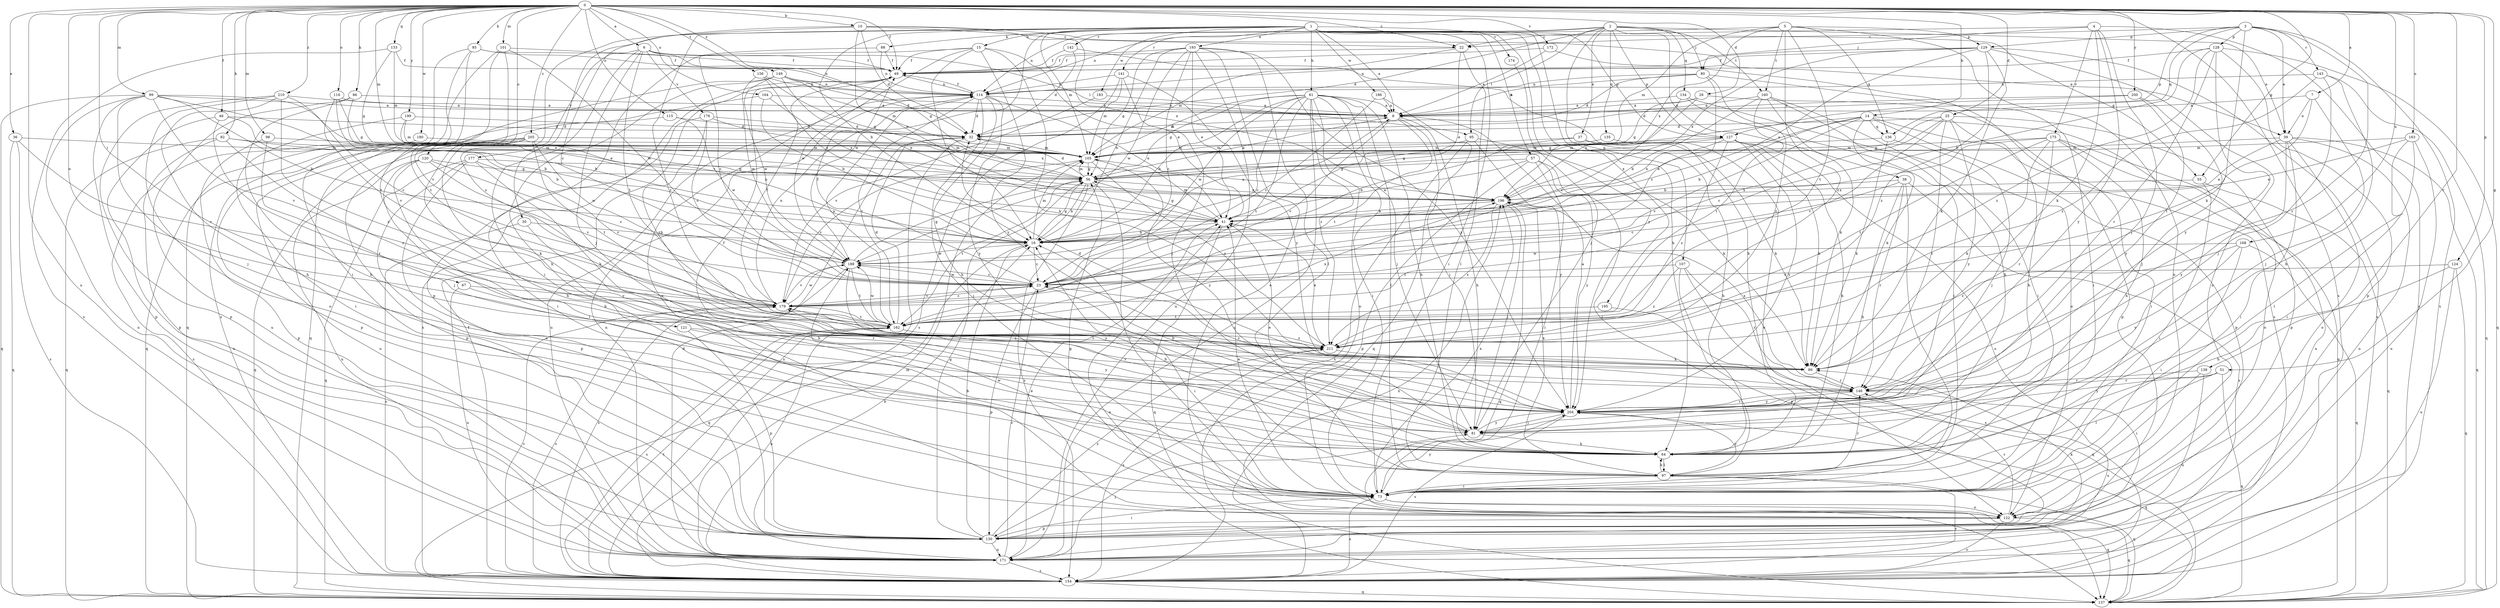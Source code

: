 strict digraph  {
0;
1;
2;
3;
4;
5;
6;
7;
8;
10;
14;
15;
16;
22;
23;
25;
28;
30;
32;
36;
37;
38;
39;
41;
46;
49;
51;
55;
56;
57;
61;
64;
67;
73;
80;
81;
82;
85;
86;
88;
89;
95;
97;
98;
99;
101;
105;
107;
114;
115;
116;
120;
121;
122;
124;
127;
128;
129;
130;
133;
134;
135;
136;
137;
138;
141;
142;
143;
146;
149;
154;
156;
160;
162;
163;
164;
168;
171;
172;
174;
175;
176;
177;
179;
180;
183;
186;
188;
193;
195;
196;
199;
200;
204;
205;
210;
211;
0 -> 6  [label=a];
0 -> 7  [label=a];
0 -> 10  [label=b];
0 -> 14  [label=b];
0 -> 22  [label=c];
0 -> 25  [label=d];
0 -> 28  [label=d];
0 -> 36  [label=e];
0 -> 46  [label=f];
0 -> 49  [label=f];
0 -> 51  [label=g];
0 -> 55  [label=g];
0 -> 67  [label=i];
0 -> 82  [label=k];
0 -> 85  [label=k];
0 -> 86  [label=k];
0 -> 98  [label=m];
0 -> 99  [label=m];
0 -> 101  [label=m];
0 -> 105  [label=m];
0 -> 115  [label=o];
0 -> 116  [label=o];
0 -> 120  [label=o];
0 -> 121  [label=o];
0 -> 124  [label=p];
0 -> 133  [label=q];
0 -> 138  [label=r];
0 -> 149  [label=s];
0 -> 154  [label=s];
0 -> 156  [label=t];
0 -> 163  [label=u];
0 -> 164  [label=u];
0 -> 168  [label=u];
0 -> 171  [label=u];
0 -> 172  [label=v];
0 -> 180  [label=w];
0 -> 199  [label=y];
0 -> 200  [label=y];
0 -> 205  [label=z];
0 -> 210  [label=z];
1 -> 8  [label=a];
1 -> 15  [label=b];
1 -> 16  [label=b];
1 -> 30  [label=d];
1 -> 55  [label=g];
1 -> 57  [label=h];
1 -> 61  [label=h];
1 -> 64  [label=h];
1 -> 73  [label=i];
1 -> 88  [label=k];
1 -> 105  [label=m];
1 -> 127  [label=p];
1 -> 141  [label=r];
1 -> 174  [label=v];
1 -> 183  [label=w];
1 -> 186  [label=w];
1 -> 188  [label=w];
1 -> 193  [label=x];
1 -> 195  [label=x];
1 -> 204  [label=y];
1 -> 211  [label=z];
2 -> 32  [label=d];
2 -> 37  [label=e];
2 -> 38  [label=e];
2 -> 39  [label=e];
2 -> 80  [label=j];
2 -> 95  [label=l];
2 -> 107  [label=n];
2 -> 114  [label=n];
2 -> 127  [label=p];
2 -> 134  [label=q];
2 -> 135  [label=q];
2 -> 142  [label=r];
2 -> 160  [label=t];
3 -> 22  [label=c];
3 -> 39  [label=e];
3 -> 89  [label=k];
3 -> 127  [label=p];
3 -> 128  [label=p];
3 -> 129  [label=p];
3 -> 136  [label=q];
3 -> 143  [label=r];
3 -> 146  [label=r];
3 -> 154  [label=s];
4 -> 22  [label=c];
4 -> 80  [label=j];
4 -> 81  [label=j];
4 -> 89  [label=k];
4 -> 154  [label=s];
4 -> 175  [label=v];
4 -> 204  [label=y];
5 -> 105  [label=m];
5 -> 114  [label=n];
5 -> 122  [label=o];
5 -> 129  [label=p];
5 -> 136  [label=q];
5 -> 160  [label=t];
5 -> 162  [label=t];
5 -> 196  [label=x];
5 -> 211  [label=z];
6 -> 49  [label=f];
6 -> 56  [label=g];
6 -> 73  [label=i];
6 -> 81  [label=j];
6 -> 95  [label=l];
6 -> 162  [label=t];
6 -> 176  [label=v];
6 -> 177  [label=v];
7 -> 8  [label=a];
7 -> 39  [label=e];
7 -> 81  [label=j];
7 -> 162  [label=t];
8 -> 32  [label=d];
8 -> 64  [label=h];
8 -> 81  [label=j];
8 -> 162  [label=t];
8 -> 179  [label=v];
10 -> 22  [label=c];
10 -> 23  [label=c];
10 -> 32  [label=d];
10 -> 39  [label=e];
10 -> 41  [label=e];
10 -> 196  [label=x];
10 -> 211  [label=z];
14 -> 16  [label=b];
14 -> 41  [label=e];
14 -> 56  [label=g];
14 -> 73  [label=i];
14 -> 89  [label=k];
14 -> 130  [label=p];
14 -> 136  [label=q];
14 -> 137  [label=q];
14 -> 179  [label=v];
15 -> 16  [label=b];
15 -> 23  [label=c];
15 -> 41  [label=e];
15 -> 49  [label=f];
15 -> 89  [label=k];
15 -> 188  [label=w];
15 -> 204  [label=y];
16 -> 8  [label=a];
16 -> 23  [label=c];
16 -> 56  [label=g];
16 -> 105  [label=m];
16 -> 137  [label=q];
16 -> 188  [label=w];
22 -> 41  [label=e];
22 -> 49  [label=f];
22 -> 97  [label=l];
22 -> 105  [label=m];
23 -> 49  [label=f];
23 -> 73  [label=i];
23 -> 130  [label=p];
23 -> 179  [label=v];
23 -> 188  [label=w];
25 -> 23  [label=c];
25 -> 32  [label=d];
25 -> 56  [label=g];
25 -> 64  [label=h];
25 -> 130  [label=p];
25 -> 146  [label=r];
25 -> 179  [label=v];
25 -> 204  [label=y];
28 -> 8  [label=a];
28 -> 56  [label=g];
28 -> 130  [label=p];
28 -> 196  [label=x];
30 -> 16  [label=b];
30 -> 64  [label=h];
30 -> 154  [label=s];
32 -> 105  [label=m];
32 -> 154  [label=s];
36 -> 105  [label=m];
36 -> 137  [label=q];
36 -> 154  [label=s];
36 -> 179  [label=v];
37 -> 16  [label=b];
37 -> 64  [label=h];
37 -> 89  [label=k];
37 -> 105  [label=m];
38 -> 23  [label=c];
38 -> 64  [label=h];
38 -> 73  [label=i];
38 -> 146  [label=r];
38 -> 154  [label=s];
38 -> 196  [label=x];
39 -> 41  [label=e];
39 -> 73  [label=i];
39 -> 105  [label=m];
39 -> 122  [label=o];
39 -> 137  [label=q];
39 -> 171  [label=u];
39 -> 204  [label=y];
41 -> 16  [label=b];
41 -> 56  [label=g];
41 -> 105  [label=m];
41 -> 137  [label=q];
46 -> 16  [label=b];
46 -> 32  [label=d];
46 -> 130  [label=p];
46 -> 146  [label=r];
49 -> 114  [label=n];
49 -> 122  [label=o];
49 -> 154  [label=s];
51 -> 97  [label=l];
51 -> 137  [label=q];
51 -> 146  [label=r];
51 -> 204  [label=y];
55 -> 73  [label=i];
55 -> 137  [label=q];
55 -> 196  [label=x];
56 -> 8  [label=a];
56 -> 16  [label=b];
56 -> 32  [label=d];
56 -> 73  [label=i];
56 -> 105  [label=m];
56 -> 154  [label=s];
56 -> 162  [label=t];
56 -> 196  [label=x];
57 -> 41  [label=e];
57 -> 56  [label=g];
57 -> 73  [label=i];
57 -> 97  [label=l];
57 -> 130  [label=p];
57 -> 204  [label=y];
61 -> 8  [label=a];
61 -> 16  [label=b];
61 -> 23  [label=c];
61 -> 56  [label=g];
61 -> 64  [label=h];
61 -> 73  [label=i];
61 -> 81  [label=j];
61 -> 97  [label=l];
61 -> 105  [label=m];
61 -> 122  [label=o];
61 -> 162  [label=t];
61 -> 171  [label=u];
61 -> 188  [label=w];
61 -> 211  [label=z];
64 -> 97  [label=l];
67 -> 146  [label=r];
67 -> 171  [label=u];
67 -> 179  [label=v];
73 -> 41  [label=e];
73 -> 122  [label=o];
73 -> 137  [label=q];
73 -> 154  [label=s];
73 -> 188  [label=w];
73 -> 196  [label=x];
73 -> 204  [label=y];
80 -> 8  [label=a];
80 -> 23  [label=c];
80 -> 32  [label=d];
80 -> 73  [label=i];
80 -> 114  [label=n];
80 -> 211  [label=z];
81 -> 16  [label=b];
81 -> 41  [label=e];
81 -> 64  [label=h];
81 -> 204  [label=y];
82 -> 105  [label=m];
82 -> 137  [label=q];
82 -> 171  [label=u];
82 -> 196  [label=x];
82 -> 211  [label=z];
85 -> 49  [label=f];
85 -> 73  [label=i];
85 -> 114  [label=n];
85 -> 137  [label=q];
85 -> 162  [label=t];
86 -> 8  [label=a];
86 -> 16  [label=b];
86 -> 64  [label=h];
86 -> 171  [label=u];
88 -> 49  [label=f];
88 -> 114  [label=n];
88 -> 130  [label=p];
89 -> 32  [label=d];
89 -> 146  [label=r];
89 -> 179  [label=v];
95 -> 89  [label=k];
95 -> 105  [label=m];
95 -> 154  [label=s];
95 -> 204  [label=y];
97 -> 16  [label=b];
97 -> 64  [label=h];
97 -> 73  [label=i];
97 -> 137  [label=q];
97 -> 146  [label=r];
97 -> 154  [label=s];
97 -> 196  [label=x];
97 -> 204  [label=y];
98 -> 81  [label=j];
98 -> 105  [label=m];
98 -> 130  [label=p];
99 -> 8  [label=a];
99 -> 16  [label=b];
99 -> 41  [label=e];
99 -> 81  [label=j];
99 -> 130  [label=p];
99 -> 137  [label=q];
99 -> 171  [label=u];
99 -> 179  [label=v];
99 -> 196  [label=x];
101 -> 49  [label=f];
101 -> 154  [label=s];
101 -> 162  [label=t];
101 -> 179  [label=v];
101 -> 188  [label=w];
105 -> 56  [label=g];
105 -> 179  [label=v];
105 -> 204  [label=y];
105 -> 211  [label=z];
107 -> 23  [label=c];
107 -> 130  [label=p];
107 -> 146  [label=r];
107 -> 154  [label=s];
107 -> 211  [label=z];
114 -> 8  [label=a];
114 -> 32  [label=d];
114 -> 41  [label=e];
114 -> 49  [label=f];
114 -> 64  [label=h];
114 -> 73  [label=i];
114 -> 162  [label=t];
114 -> 171  [label=u];
114 -> 204  [label=y];
115 -> 32  [label=d];
115 -> 130  [label=p];
115 -> 188  [label=w];
116 -> 8  [label=a];
116 -> 16  [label=b];
116 -> 56  [label=g];
116 -> 179  [label=v];
120 -> 23  [label=c];
120 -> 56  [label=g];
120 -> 64  [label=h];
120 -> 97  [label=l];
120 -> 171  [label=u];
120 -> 179  [label=v];
121 -> 130  [label=p];
121 -> 204  [label=y];
121 -> 211  [label=z];
122 -> 56  [label=g];
122 -> 130  [label=p];
122 -> 137  [label=q];
122 -> 146  [label=r];
122 -> 154  [label=s];
124 -> 23  [label=c];
124 -> 64  [label=h];
124 -> 137  [label=q];
124 -> 171  [label=u];
127 -> 56  [label=g];
127 -> 64  [label=h];
127 -> 89  [label=k];
127 -> 105  [label=m];
127 -> 171  [label=u];
127 -> 196  [label=x];
127 -> 204  [label=y];
127 -> 211  [label=z];
128 -> 16  [label=b];
128 -> 49  [label=f];
128 -> 130  [label=p];
128 -> 137  [label=q];
128 -> 146  [label=r];
128 -> 204  [label=y];
128 -> 211  [label=z];
129 -> 41  [label=e];
129 -> 49  [label=f];
129 -> 89  [label=k];
129 -> 114  [label=n];
129 -> 122  [label=o];
129 -> 154  [label=s];
129 -> 196  [label=x];
129 -> 211  [label=z];
130 -> 16  [label=b];
130 -> 56  [label=g];
130 -> 73  [label=i];
130 -> 89  [label=k];
130 -> 171  [label=u];
130 -> 211  [label=z];
133 -> 49  [label=f];
133 -> 56  [label=g];
133 -> 105  [label=m];
133 -> 154  [label=s];
134 -> 8  [label=a];
134 -> 23  [label=c];
134 -> 73  [label=i];
134 -> 122  [label=o];
135 -> 105  [label=m];
135 -> 122  [label=o];
136 -> 81  [label=j];
136 -> 89  [label=k];
136 -> 105  [label=m];
137 -> 41  [label=e];
138 -> 73  [label=i];
138 -> 146  [label=r];
138 -> 171  [label=u];
141 -> 81  [label=j];
141 -> 105  [label=m];
141 -> 114  [label=n];
141 -> 154  [label=s];
141 -> 204  [label=y];
142 -> 32  [label=d];
142 -> 49  [label=f];
142 -> 64  [label=h];
143 -> 64  [label=h];
143 -> 81  [label=j];
143 -> 114  [label=n];
143 -> 137  [label=q];
143 -> 211  [label=z];
146 -> 23  [label=c];
146 -> 171  [label=u];
146 -> 196  [label=x];
146 -> 204  [label=y];
149 -> 32  [label=d];
149 -> 41  [label=e];
149 -> 64  [label=h];
149 -> 105  [label=m];
149 -> 114  [label=n];
149 -> 137  [label=q];
149 -> 188  [label=w];
154 -> 49  [label=f];
154 -> 105  [label=m];
154 -> 137  [label=q];
154 -> 162  [label=t];
154 -> 179  [label=v];
154 -> 196  [label=x];
156 -> 41  [label=e];
156 -> 56  [label=g];
156 -> 114  [label=n];
156 -> 188  [label=w];
160 -> 8  [label=a];
160 -> 16  [label=b];
160 -> 64  [label=h];
160 -> 73  [label=i];
160 -> 89  [label=k];
160 -> 162  [label=t];
162 -> 32  [label=d];
162 -> 114  [label=n];
162 -> 154  [label=s];
162 -> 171  [label=u];
162 -> 188  [label=w];
162 -> 196  [label=x];
162 -> 211  [label=z];
163 -> 41  [label=e];
163 -> 73  [label=i];
163 -> 97  [label=l];
163 -> 105  [label=m];
163 -> 171  [label=u];
164 -> 8  [label=a];
164 -> 16  [label=b];
164 -> 137  [label=q];
164 -> 196  [label=x];
168 -> 73  [label=i];
168 -> 137  [label=q];
168 -> 188  [label=w];
168 -> 204  [label=y];
168 -> 211  [label=z];
171 -> 16  [label=b];
171 -> 23  [label=c];
171 -> 32  [label=d];
171 -> 41  [label=e];
171 -> 81  [label=j];
171 -> 114  [label=n];
171 -> 154  [label=s];
172 -> 8  [label=a];
172 -> 49  [label=f];
172 -> 154  [label=s];
174 -> 81  [label=j];
175 -> 16  [label=b];
175 -> 64  [label=h];
175 -> 89  [label=k];
175 -> 105  [label=m];
175 -> 122  [label=o];
175 -> 146  [label=r];
175 -> 162  [label=t];
175 -> 171  [label=u];
176 -> 23  [label=c];
176 -> 32  [label=d];
176 -> 73  [label=i];
176 -> 196  [label=x];
176 -> 211  [label=z];
177 -> 56  [label=g];
177 -> 89  [label=k];
177 -> 122  [label=o];
177 -> 130  [label=p];
177 -> 137  [label=q];
177 -> 179  [label=v];
179 -> 23  [label=c];
179 -> 49  [label=f];
179 -> 114  [label=n];
179 -> 154  [label=s];
179 -> 162  [label=t];
179 -> 188  [label=w];
180 -> 105  [label=m];
180 -> 154  [label=s];
183 -> 8  [label=a];
183 -> 179  [label=v];
186 -> 8  [label=a];
186 -> 23  [label=c];
186 -> 137  [label=q];
188 -> 23  [label=c];
188 -> 56  [label=g];
188 -> 154  [label=s];
188 -> 162  [label=t];
188 -> 179  [label=v];
188 -> 204  [label=y];
193 -> 16  [label=b];
193 -> 23  [label=c];
193 -> 41  [label=e];
193 -> 49  [label=f];
193 -> 56  [label=g];
193 -> 97  [label=l];
193 -> 122  [label=o];
193 -> 171  [label=u];
193 -> 188  [label=w];
193 -> 204  [label=y];
195 -> 137  [label=q];
195 -> 162  [label=t];
196 -> 41  [label=e];
196 -> 81  [label=j];
196 -> 137  [label=q];
196 -> 211  [label=z];
199 -> 16  [label=b];
199 -> 32  [label=d];
199 -> 73  [label=i];
199 -> 105  [label=m];
200 -> 8  [label=a];
200 -> 32  [label=d];
200 -> 81  [label=j];
200 -> 204  [label=y];
204 -> 8  [label=a];
204 -> 49  [label=f];
204 -> 81  [label=j];
204 -> 137  [label=q];
204 -> 146  [label=r];
204 -> 154  [label=s];
204 -> 179  [label=v];
205 -> 64  [label=h];
205 -> 89  [label=k];
205 -> 105  [label=m];
205 -> 130  [label=p];
205 -> 137  [label=q];
205 -> 162  [label=t];
205 -> 171  [label=u];
205 -> 188  [label=w];
210 -> 8  [label=a];
210 -> 23  [label=c];
210 -> 64  [label=h];
210 -> 122  [label=o];
210 -> 130  [label=p];
210 -> 211  [label=z];
211 -> 41  [label=e];
211 -> 89  [label=k];
211 -> 154  [label=s];
}
